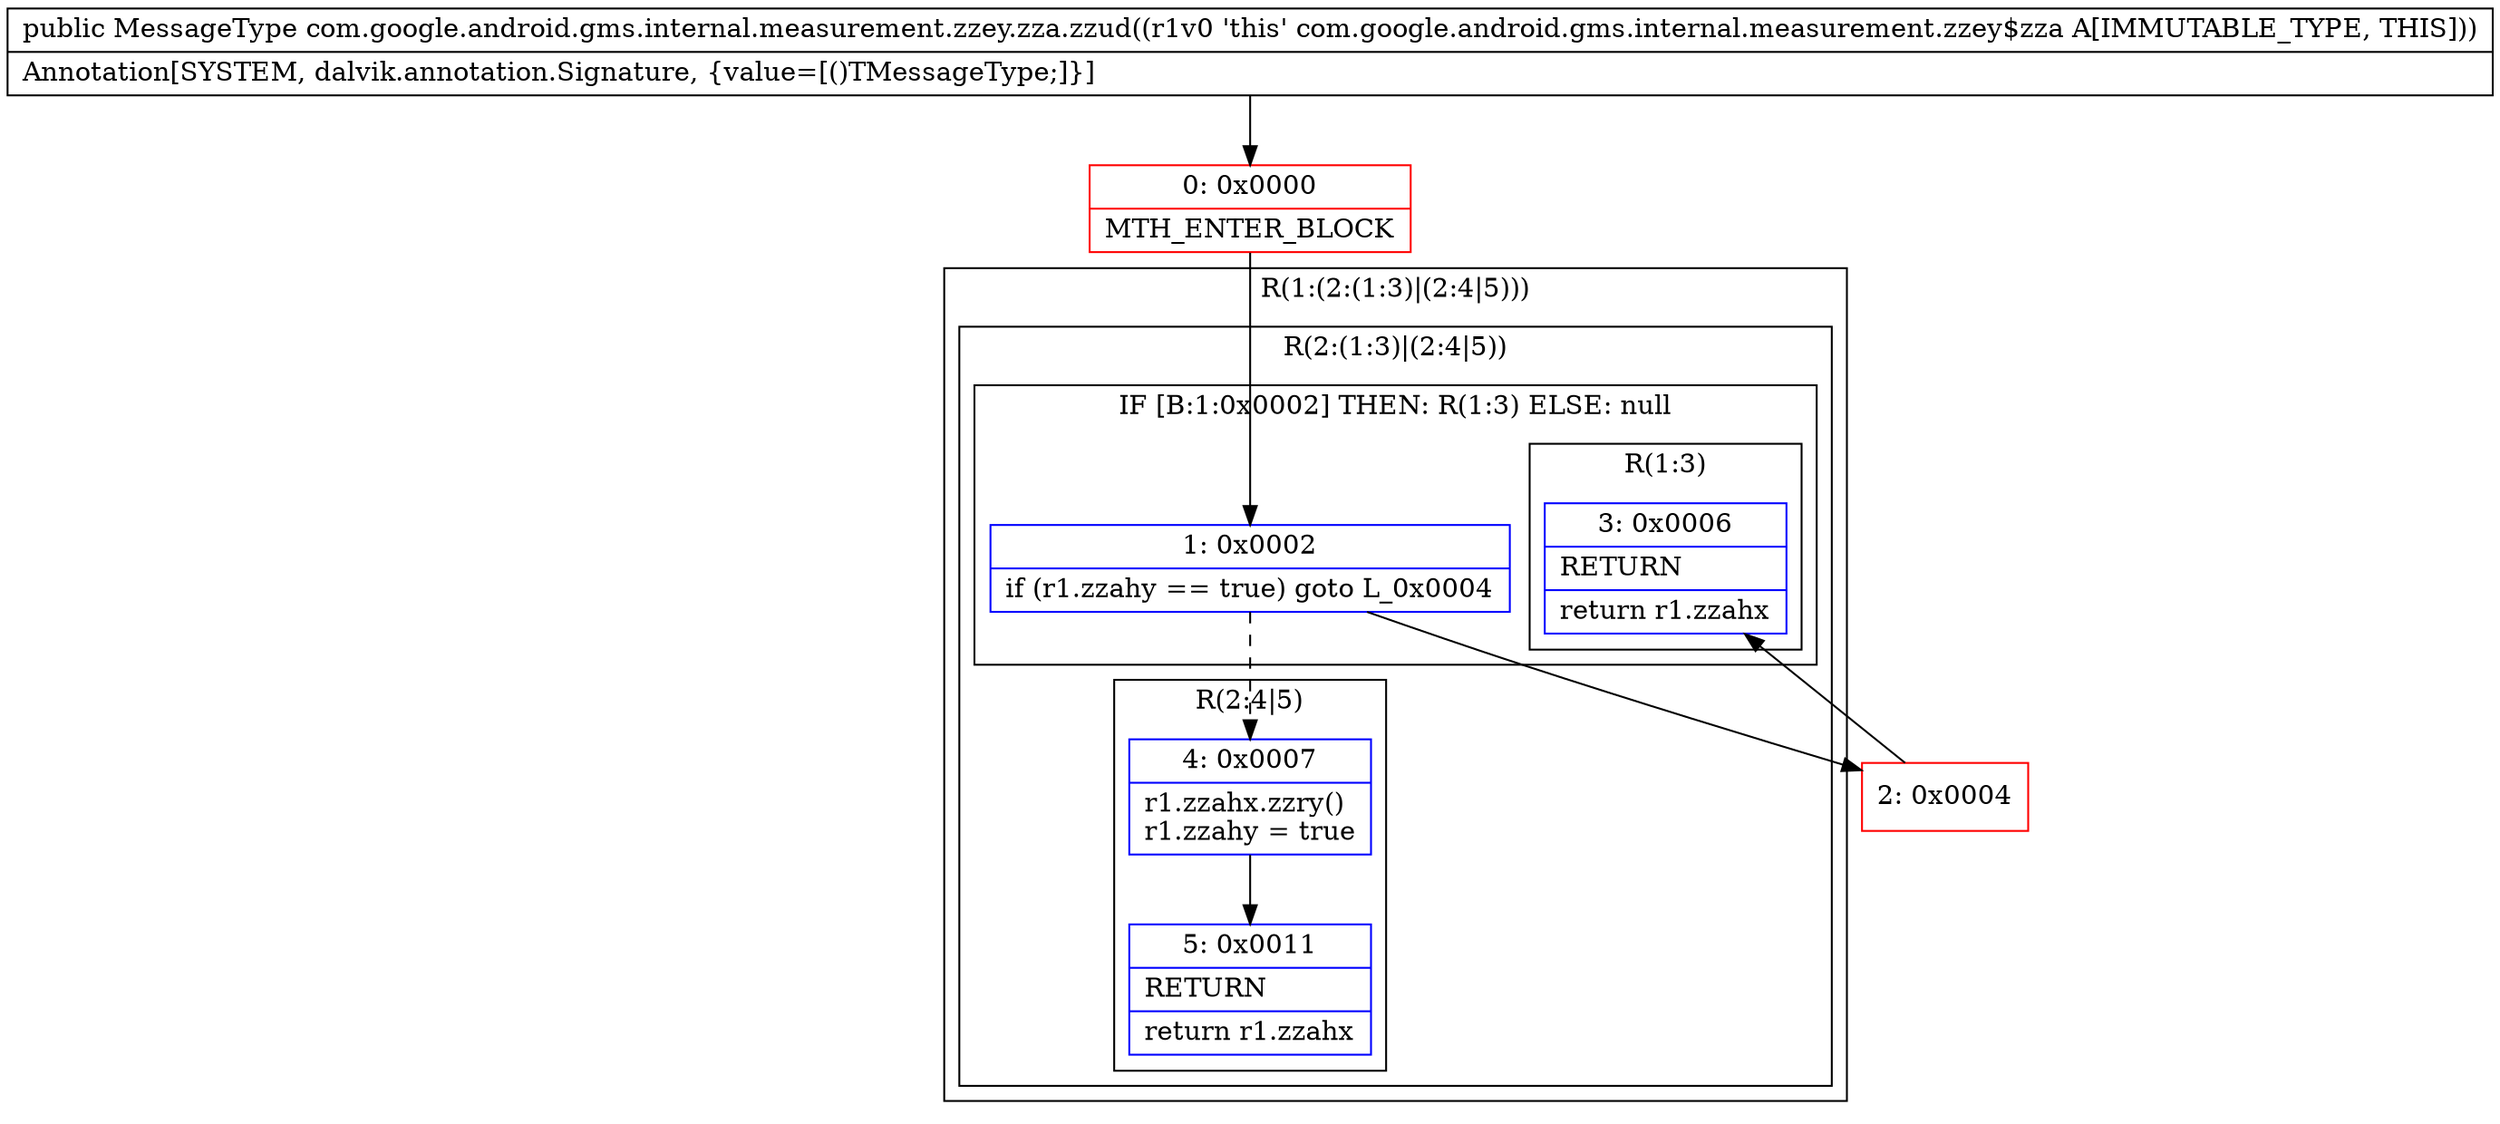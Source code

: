 digraph "CFG forcom.google.android.gms.internal.measurement.zzey.zza.zzud()Lcom\/google\/android\/gms\/internal\/measurement\/zzey;" {
subgraph cluster_Region_485749844 {
label = "R(1:(2:(1:3)|(2:4|5)))";
node [shape=record,color=blue];
subgraph cluster_Region_1085343014 {
label = "R(2:(1:3)|(2:4|5))";
node [shape=record,color=blue];
subgraph cluster_IfRegion_607304180 {
label = "IF [B:1:0x0002] THEN: R(1:3) ELSE: null";
node [shape=record,color=blue];
Node_1 [shape=record,label="{1\:\ 0x0002|if (r1.zzahy == true) goto L_0x0004\l}"];
subgraph cluster_Region_441709001 {
label = "R(1:3)";
node [shape=record,color=blue];
Node_3 [shape=record,label="{3\:\ 0x0006|RETURN\l|return r1.zzahx\l}"];
}
}
subgraph cluster_Region_419555203 {
label = "R(2:4|5)";
node [shape=record,color=blue];
Node_4 [shape=record,label="{4\:\ 0x0007|r1.zzahx.zzry()\lr1.zzahy = true\l}"];
Node_5 [shape=record,label="{5\:\ 0x0011|RETURN\l|return r1.zzahx\l}"];
}
}
}
Node_0 [shape=record,color=red,label="{0\:\ 0x0000|MTH_ENTER_BLOCK\l}"];
Node_2 [shape=record,color=red,label="{2\:\ 0x0004}"];
MethodNode[shape=record,label="{public MessageType com.google.android.gms.internal.measurement.zzey.zza.zzud((r1v0 'this' com.google.android.gms.internal.measurement.zzey$zza A[IMMUTABLE_TYPE, THIS]))  | Annotation[SYSTEM, dalvik.annotation.Signature, \{value=[()TMessageType;]\}]\l}"];
MethodNode -> Node_0;
Node_1 -> Node_2;
Node_1 -> Node_4[style=dashed];
Node_4 -> Node_5;
Node_0 -> Node_1;
Node_2 -> Node_3;
}

